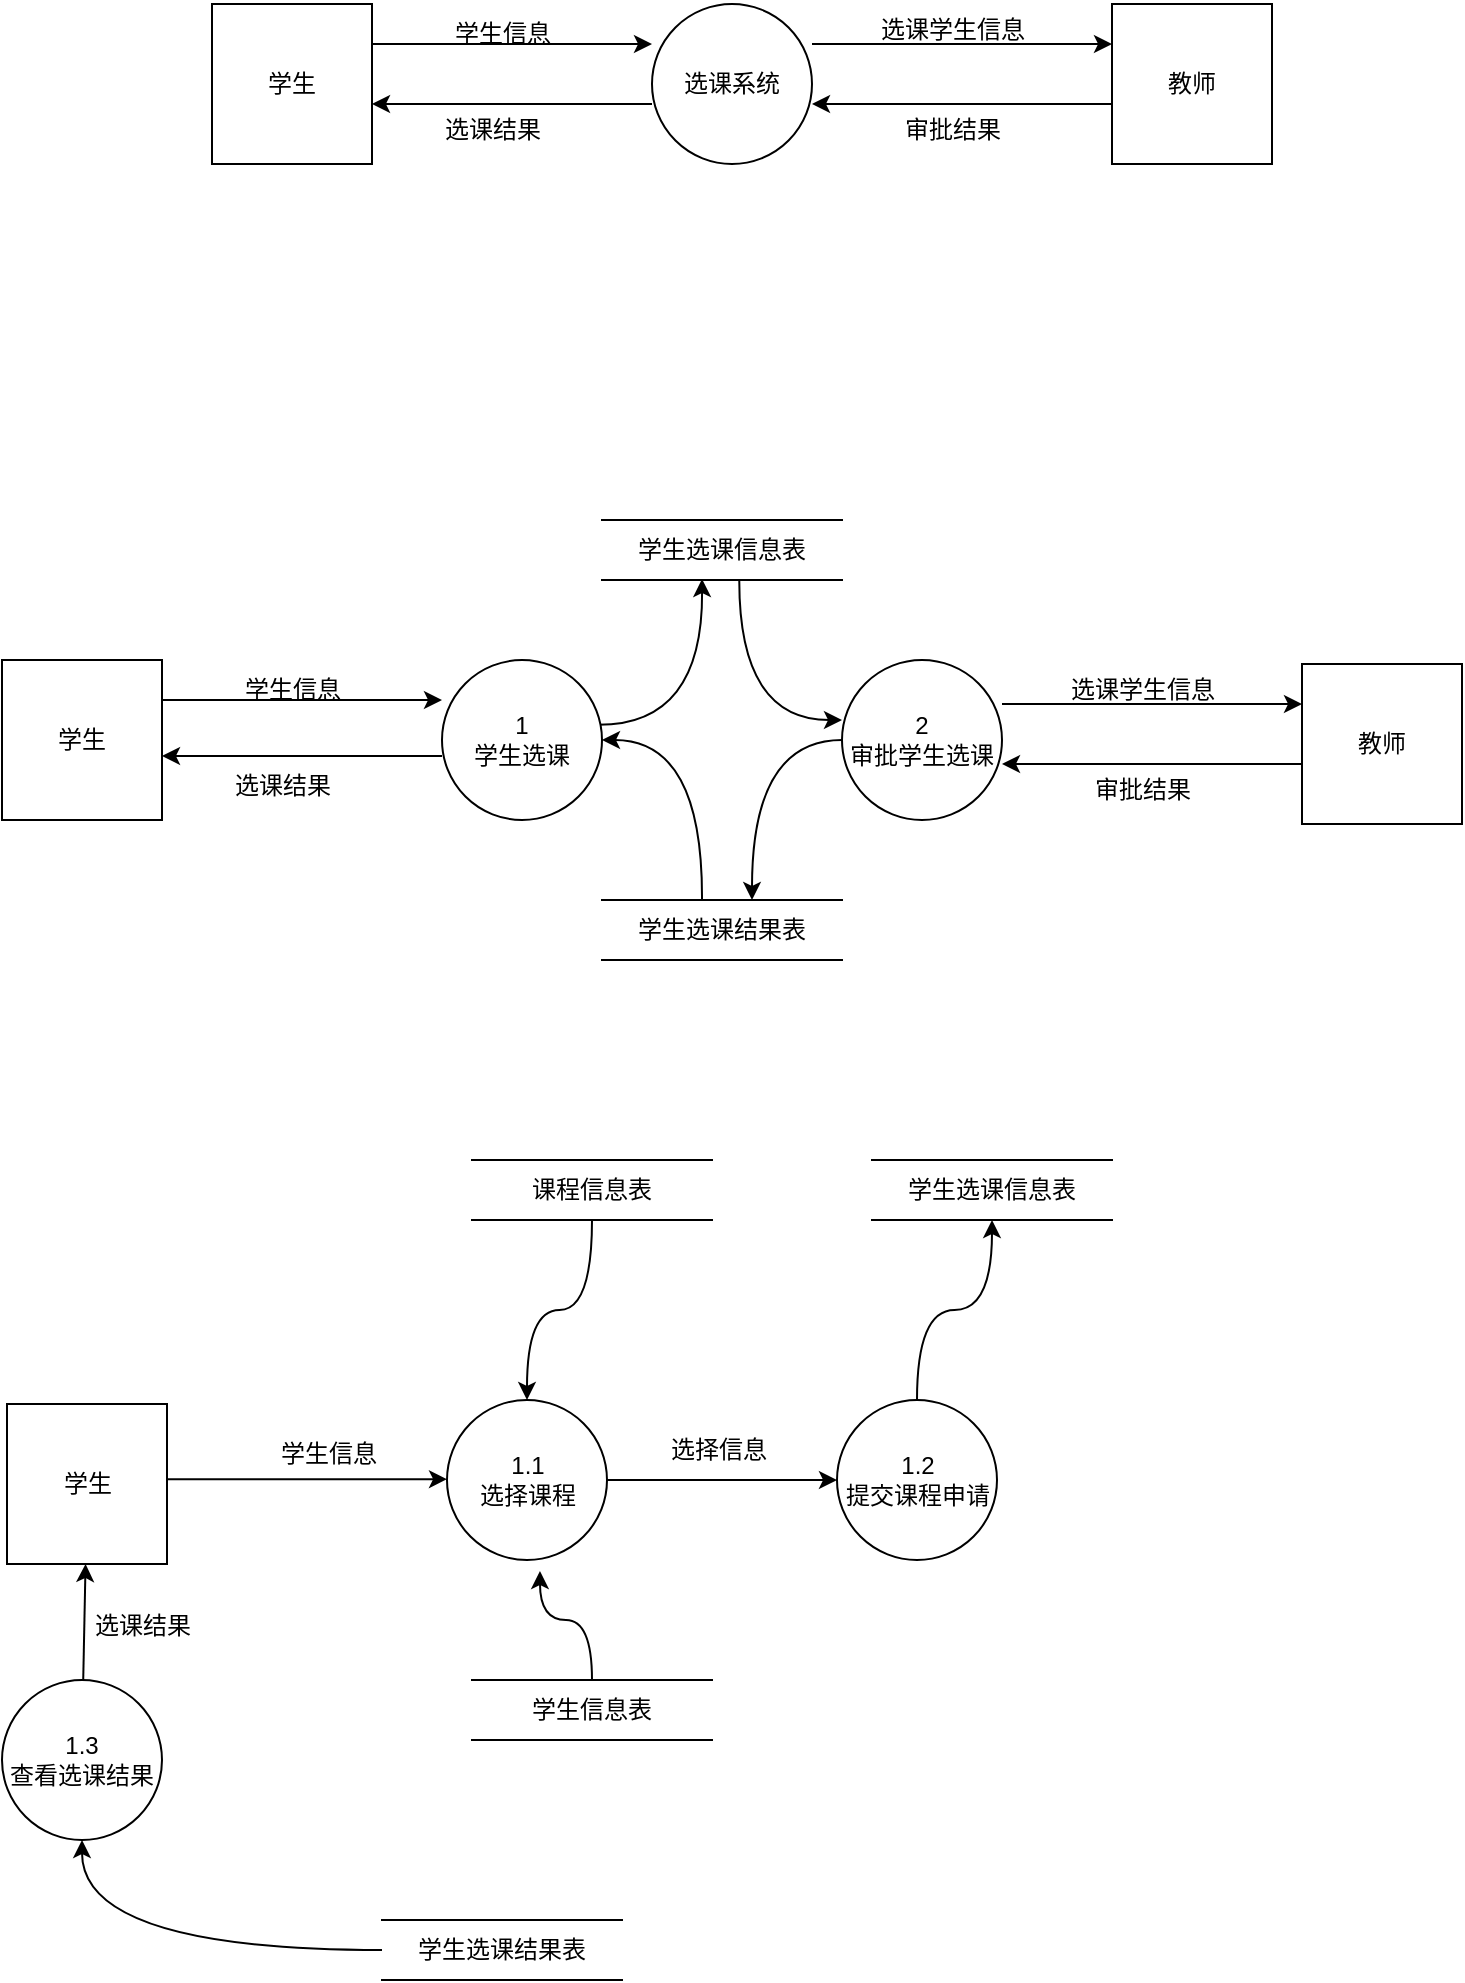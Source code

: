 <mxfile version="22.0.8" type="github">
  <diagram name="第 1 页" id="bhrM9HwYXpE_PtT0E1oA">
    <mxGraphModel dx="1178" dy="679" grid="1" gridSize="10" guides="1" tooltips="1" connect="1" arrows="1" fold="1" page="1" pageScale="1" pageWidth="3300" pageHeight="4681" math="0" shadow="0">
      <root>
        <mxCell id="0" />
        <mxCell id="1" parent="0" />
        <mxCell id="VghxDVPkOgiwjmBQBOrj-5" value="" style="edgeStyle=orthogonalEdgeStyle;rounded=0;orthogonalLoop=1;jettySize=auto;html=1;entryX=0;entryY=0.5;entryDx=0;entryDy=0;" parent="1" edge="1">
          <mxGeometry relative="1" as="geometry">
            <mxPoint x="490" y="242" as="targetPoint" />
            <mxPoint x="350" y="242" as="sourcePoint" />
          </mxGeometry>
        </mxCell>
        <mxCell id="VghxDVPkOgiwjmBQBOrj-2" value="学生" style="whiteSpace=wrap;html=1;aspect=fixed;" parent="1" vertex="1">
          <mxGeometry x="270" y="222" width="80" height="80" as="geometry" />
        </mxCell>
        <mxCell id="VghxDVPkOgiwjmBQBOrj-17" value="" style="edgeStyle=orthogonalEdgeStyle;rounded=0;orthogonalLoop=1;jettySize=auto;html=1;entryX=1;entryY=0.5;entryDx=0;entryDy=0;" parent="1" edge="1">
          <mxGeometry relative="1" as="geometry">
            <mxPoint x="570" y="272" as="targetPoint" />
            <mxPoint x="720" y="272" as="sourcePoint" />
          </mxGeometry>
        </mxCell>
        <mxCell id="VghxDVPkOgiwjmBQBOrj-3" value="教师" style="whiteSpace=wrap;html=1;aspect=fixed;" parent="1" vertex="1">
          <mxGeometry x="720" y="222" width="80" height="80" as="geometry" />
        </mxCell>
        <mxCell id="VghxDVPkOgiwjmBQBOrj-6" value="" style="edgeStyle=orthogonalEdgeStyle;rounded=0;orthogonalLoop=1;jettySize=auto;html=1;entryX=1;entryY=0.5;entryDx=0;entryDy=0;" parent="1" edge="1">
          <mxGeometry relative="1" as="geometry">
            <mxPoint x="350" y="272" as="targetPoint" />
            <mxPoint x="490" y="272" as="sourcePoint" />
          </mxGeometry>
        </mxCell>
        <mxCell id="VghxDVPkOgiwjmBQBOrj-14" value="" style="edgeStyle=orthogonalEdgeStyle;rounded=0;orthogonalLoop=1;jettySize=auto;html=1;entryX=0;entryY=0.5;entryDx=0;entryDy=0;" parent="1" edge="1">
          <mxGeometry relative="1" as="geometry">
            <mxPoint x="720" y="242" as="targetPoint" />
            <mxPoint x="570" y="242" as="sourcePoint" />
          </mxGeometry>
        </mxCell>
        <mxCell id="VghxDVPkOgiwjmBQBOrj-4" value="选课系统" style="ellipse;whiteSpace=wrap;html=1;aspect=fixed;" parent="1" vertex="1">
          <mxGeometry x="490" y="222" width="80" height="80" as="geometry" />
        </mxCell>
        <mxCell id="VghxDVPkOgiwjmBQBOrj-8" value="学生信息" style="text;html=1;align=center;verticalAlign=middle;resizable=0;points=[];autosize=1;strokeColor=none;fillColor=none;" parent="1" vertex="1">
          <mxGeometry x="380" y="222" width="70" height="30" as="geometry" />
        </mxCell>
        <mxCell id="VghxDVPkOgiwjmBQBOrj-13" value="选课结果" style="text;html=1;align=center;verticalAlign=middle;resizable=0;points=[];autosize=1;strokeColor=none;fillColor=none;" parent="1" vertex="1">
          <mxGeometry x="375" y="270" width="70" height="30" as="geometry" />
        </mxCell>
        <mxCell id="VghxDVPkOgiwjmBQBOrj-20" value="选课学生信息" style="text;html=1;align=center;verticalAlign=middle;resizable=0;points=[];autosize=1;strokeColor=none;fillColor=none;" parent="1" vertex="1">
          <mxGeometry x="590" y="220" width="100" height="30" as="geometry" />
        </mxCell>
        <mxCell id="VghxDVPkOgiwjmBQBOrj-22" value="审批结果" style="text;html=1;align=center;verticalAlign=middle;resizable=0;points=[];autosize=1;strokeColor=none;fillColor=none;" parent="1" vertex="1">
          <mxGeometry x="605" y="270" width="70" height="30" as="geometry" />
        </mxCell>
        <mxCell id="uJB7qTpU2BymNAm26fzi-1" value="" style="edgeStyle=orthogonalEdgeStyle;rounded=0;orthogonalLoop=1;jettySize=auto;html=1;entryX=0;entryY=0.5;entryDx=0;entryDy=0;" edge="1" parent="1">
          <mxGeometry relative="1" as="geometry">
            <mxPoint x="385" y="570" as="targetPoint" />
            <mxPoint x="245" y="570" as="sourcePoint" />
          </mxGeometry>
        </mxCell>
        <mxCell id="uJB7qTpU2BymNAm26fzi-2" value="学生" style="whiteSpace=wrap;html=1;aspect=fixed;" vertex="1" parent="1">
          <mxGeometry x="165" y="550" width="80" height="80" as="geometry" />
        </mxCell>
        <mxCell id="uJB7qTpU2BymNAm26fzi-3" value="" style="edgeStyle=orthogonalEdgeStyle;rounded=0;orthogonalLoop=1;jettySize=auto;html=1;entryX=1;entryY=0.5;entryDx=0;entryDy=0;" edge="1" parent="1">
          <mxGeometry relative="1" as="geometry">
            <mxPoint x="665" y="602" as="targetPoint" />
            <mxPoint x="815" y="602" as="sourcePoint" />
          </mxGeometry>
        </mxCell>
        <mxCell id="uJB7qTpU2BymNAm26fzi-4" value="教师" style="whiteSpace=wrap;html=1;aspect=fixed;" vertex="1" parent="1">
          <mxGeometry x="815" y="552" width="80" height="80" as="geometry" />
        </mxCell>
        <mxCell id="uJB7qTpU2BymNAm26fzi-6" value="" style="edgeStyle=orthogonalEdgeStyle;rounded=0;orthogonalLoop=1;jettySize=auto;html=1;entryX=0;entryY=0.5;entryDx=0;entryDy=0;" edge="1" parent="1">
          <mxGeometry relative="1" as="geometry">
            <mxPoint x="815" y="572" as="targetPoint" />
            <mxPoint x="665" y="572" as="sourcePoint" />
          </mxGeometry>
        </mxCell>
        <mxCell id="uJB7qTpU2BymNAm26fzi-8" value="学生信息" style="text;html=1;align=center;verticalAlign=middle;resizable=0;points=[];autosize=1;strokeColor=none;fillColor=none;" vertex="1" parent="1">
          <mxGeometry x="275" y="550" width="70" height="30" as="geometry" />
        </mxCell>
        <mxCell id="uJB7qTpU2BymNAm26fzi-9" value="选课结果" style="text;html=1;align=center;verticalAlign=middle;resizable=0;points=[];autosize=1;strokeColor=none;fillColor=none;" vertex="1" parent="1">
          <mxGeometry x="270" y="598" width="70" height="30" as="geometry" />
        </mxCell>
        <mxCell id="uJB7qTpU2BymNAm26fzi-10" value="选课学生信息" style="text;html=1;align=center;verticalAlign=middle;resizable=0;points=[];autosize=1;strokeColor=none;fillColor=none;" vertex="1" parent="1">
          <mxGeometry x="685" y="550" width="100" height="30" as="geometry" />
        </mxCell>
        <mxCell id="uJB7qTpU2BymNAm26fzi-11" value="审批结果" style="text;html=1;align=center;verticalAlign=middle;resizable=0;points=[];autosize=1;strokeColor=none;fillColor=none;" vertex="1" parent="1">
          <mxGeometry x="700" y="600" width="70" height="30" as="geometry" />
        </mxCell>
        <mxCell id="uJB7qTpU2BymNAm26fzi-22" value="" style="edgeStyle=orthogonalEdgeStyle;rounded=0;orthogonalLoop=1;jettySize=auto;html=1;curved=1;exitX=0.978;exitY=0.405;exitDx=0;exitDy=0;exitPerimeter=0;" edge="1" parent="1" source="uJB7qTpU2BymNAm26fzi-12">
          <mxGeometry relative="1" as="geometry">
            <mxPoint x="515" y="509.5" as="targetPoint" />
            <mxPoint x="475" y="579.5" as="sourcePoint" />
          </mxGeometry>
        </mxCell>
        <mxCell id="uJB7qTpU2BymNAm26fzi-27" value="" style="edgeStyle=orthogonalEdgeStyle;rounded=0;orthogonalLoop=1;jettySize=auto;html=1;curved=1;endArrow=none;endFill=0;startArrow=classic;startFill=1;" edge="1" parent="1" source="uJB7qTpU2BymNAm26fzi-12">
          <mxGeometry relative="1" as="geometry">
            <mxPoint x="515" y="670" as="targetPoint" />
          </mxGeometry>
        </mxCell>
        <mxCell id="uJB7qTpU2BymNAm26fzi-12" value="1&lt;br&gt;学生选课" style="ellipse;whiteSpace=wrap;html=1;aspect=fixed;" vertex="1" parent="1">
          <mxGeometry x="385" y="550" width="80" height="80" as="geometry" />
        </mxCell>
        <mxCell id="uJB7qTpU2BymNAm26fzi-23" value="" style="edgeStyle=orthogonalEdgeStyle;rounded=0;orthogonalLoop=1;jettySize=auto;html=1;startArrow=classic;startFill=1;endArrow=none;endFill=0;curved=1;entryX=0.572;entryY=1.013;entryDx=0;entryDy=0;entryPerimeter=0;" edge="1" parent="1" target="uJB7qTpU2BymNAm26fzi-17">
          <mxGeometry relative="1" as="geometry">
            <mxPoint x="535" y="530" as="targetPoint" />
            <mxPoint x="585" y="580" as="sourcePoint" />
            <Array as="points">
              <mxPoint x="534" y="580" />
            </Array>
          </mxGeometry>
        </mxCell>
        <mxCell id="uJB7qTpU2BymNAm26fzi-25" value="" style="edgeStyle=orthogonalEdgeStyle;rounded=0;orthogonalLoop=1;jettySize=auto;html=1;entryX=0.625;entryY=0;entryDx=0;entryDy=0;entryPerimeter=0;exitX=0;exitY=0.5;exitDx=0;exitDy=0;curved=1;" edge="1" parent="1" source="uJB7qTpU2BymNAm26fzi-13" target="uJB7qTpU2BymNAm26fzi-18">
          <mxGeometry relative="1" as="geometry">
            <mxPoint x="505" y="590" as="targetPoint" />
          </mxGeometry>
        </mxCell>
        <mxCell id="uJB7qTpU2BymNAm26fzi-13" value="2&lt;br&gt;审批学生选课" style="ellipse;whiteSpace=wrap;html=1;aspect=fixed;" vertex="1" parent="1">
          <mxGeometry x="585" y="550" width="80" height="80" as="geometry" />
        </mxCell>
        <mxCell id="uJB7qTpU2BymNAm26fzi-15" value="" style="edgeStyle=orthogonalEdgeStyle;rounded=0;orthogonalLoop=1;jettySize=auto;html=1;entryX=1;entryY=0.5;entryDx=0;entryDy=0;" edge="1" parent="1">
          <mxGeometry relative="1" as="geometry">
            <mxPoint x="245" y="598" as="targetPoint" />
            <mxPoint x="385" y="598" as="sourcePoint" />
          </mxGeometry>
        </mxCell>
        <mxCell id="uJB7qTpU2BymNAm26fzi-17" value="学生选课信息表" style="shape=partialRectangle;whiteSpace=wrap;html=1;left=0;right=0;fillColor=none;" vertex="1" parent="1">
          <mxGeometry x="465" y="480" width="120" height="30" as="geometry" />
        </mxCell>
        <mxCell id="uJB7qTpU2BymNAm26fzi-18" value="学生选课结果表" style="shape=partialRectangle;whiteSpace=wrap;html=1;left=0;right=0;fillColor=none;" vertex="1" parent="1">
          <mxGeometry x="465" y="670" width="120" height="30" as="geometry" />
        </mxCell>
        <mxCell id="uJB7qTpU2BymNAm26fzi-31" value="" style="edgeStyle=orthogonalEdgeStyle;rounded=0;orthogonalLoop=1;jettySize=auto;html=1;entryX=0;entryY=0.5;entryDx=0;entryDy=0;" edge="1" parent="1">
          <mxGeometry relative="1" as="geometry">
            <mxPoint x="387.5" y="959.57" as="targetPoint" />
            <mxPoint x="247.5" y="959.57" as="sourcePoint" />
          </mxGeometry>
        </mxCell>
        <mxCell id="uJB7qTpU2BymNAm26fzi-32" value="学生" style="whiteSpace=wrap;html=1;aspect=fixed;" vertex="1" parent="1">
          <mxGeometry x="167.5" y="922" width="80" height="80" as="geometry" />
        </mxCell>
        <mxCell id="uJB7qTpU2BymNAm26fzi-33" value="学生信息" style="text;html=1;align=center;verticalAlign=middle;resizable=0;points=[];autosize=1;strokeColor=none;fillColor=none;" vertex="1" parent="1">
          <mxGeometry x="292.5" y="932" width="70" height="30" as="geometry" />
        </mxCell>
        <mxCell id="uJB7qTpU2BymNAm26fzi-38" value="" style="edgeStyle=orthogonalEdgeStyle;rounded=0;orthogonalLoop=1;jettySize=auto;html=1;" edge="1" parent="1" source="uJB7qTpU2BymNAm26fzi-36" target="uJB7qTpU2BymNAm26fzi-37">
          <mxGeometry relative="1" as="geometry" />
        </mxCell>
        <mxCell id="uJB7qTpU2BymNAm26fzi-36" value="1.1&lt;br&gt;选择课程" style="ellipse;whiteSpace=wrap;html=1;aspect=fixed;" vertex="1" parent="1">
          <mxGeometry x="387.5" y="920" width="80" height="80" as="geometry" />
        </mxCell>
        <mxCell id="uJB7qTpU2BymNAm26fzi-49" value="" style="edgeStyle=orthogonalEdgeStyle;rounded=0;orthogonalLoop=1;jettySize=auto;html=1;curved=1;" edge="1" parent="1" source="uJB7qTpU2BymNAm26fzi-37" target="uJB7qTpU2BymNAm26fzi-40">
          <mxGeometry relative="1" as="geometry" />
        </mxCell>
        <mxCell id="uJB7qTpU2BymNAm26fzi-37" value="1.2&lt;br&gt;提交课程申请" style="ellipse;whiteSpace=wrap;html=1;aspect=fixed;" vertex="1" parent="1">
          <mxGeometry x="582.5" y="920" width="80" height="80" as="geometry" />
        </mxCell>
        <mxCell id="uJB7qTpU2BymNAm26fzi-39" value="选择信息" style="text;html=1;align=center;verticalAlign=middle;resizable=0;points=[];autosize=1;strokeColor=none;fillColor=none;" vertex="1" parent="1">
          <mxGeometry x="487.5" y="930" width="70" height="30" as="geometry" />
        </mxCell>
        <mxCell id="uJB7qTpU2BymNAm26fzi-40" value="学生选课信息表" style="shape=partialRectangle;whiteSpace=wrap;html=1;left=0;right=0;fillColor=none;" vertex="1" parent="1">
          <mxGeometry x="600" y="800" width="120" height="30" as="geometry" />
        </mxCell>
        <mxCell id="uJB7qTpU2BymNAm26fzi-45" value="" style="rounded=0;orthogonalLoop=1;jettySize=auto;html=1;" edge="1" parent="1" source="uJB7qTpU2BymNAm26fzi-41" target="uJB7qTpU2BymNAm26fzi-32">
          <mxGeometry relative="1" as="geometry" />
        </mxCell>
        <mxCell id="uJB7qTpU2BymNAm26fzi-41" value="1.3&lt;br&gt;查看选课结果" style="ellipse;whiteSpace=wrap;html=1;aspect=fixed;" vertex="1" parent="1">
          <mxGeometry x="165" y="1060" width="80" height="80" as="geometry" />
        </mxCell>
        <mxCell id="uJB7qTpU2BymNAm26fzi-44" value="" style="edgeStyle=orthogonalEdgeStyle;rounded=0;orthogonalLoop=1;jettySize=auto;html=1;entryX=0.5;entryY=1;entryDx=0;entryDy=0;curved=1;" edge="1" parent="1" source="uJB7qTpU2BymNAm26fzi-43" target="uJB7qTpU2BymNAm26fzi-41">
          <mxGeometry relative="1" as="geometry">
            <mxPoint x="415" y="1100" as="targetPoint" />
          </mxGeometry>
        </mxCell>
        <mxCell id="uJB7qTpU2BymNAm26fzi-43" value="学生选课结果表" style="shape=partialRectangle;whiteSpace=wrap;html=1;left=0;right=0;fillColor=none;" vertex="1" parent="1">
          <mxGeometry x="355" y="1180" width="120" height="30" as="geometry" />
        </mxCell>
        <mxCell id="uJB7qTpU2BymNAm26fzi-46" value="选课结果" style="text;html=1;align=center;verticalAlign=middle;resizable=0;points=[];autosize=1;strokeColor=none;fillColor=none;" vertex="1" parent="1">
          <mxGeometry x="200" y="1018" width="70" height="30" as="geometry" />
        </mxCell>
        <mxCell id="uJB7qTpU2BymNAm26fzi-48" value="" style="edgeStyle=orthogonalEdgeStyle;rounded=0;orthogonalLoop=1;jettySize=auto;html=1;entryX=0.5;entryY=0;entryDx=0;entryDy=0;curved=1;" edge="1" parent="1" source="uJB7qTpU2BymNAm26fzi-47" target="uJB7qTpU2BymNAm26fzi-36">
          <mxGeometry relative="1" as="geometry" />
        </mxCell>
        <mxCell id="uJB7qTpU2BymNAm26fzi-47" value="课程信息表" style="shape=partialRectangle;whiteSpace=wrap;html=1;left=0;right=0;fillColor=none;" vertex="1" parent="1">
          <mxGeometry x="400" y="800" width="120" height="30" as="geometry" />
        </mxCell>
        <mxCell id="uJB7qTpU2BymNAm26fzi-51" value="" style="edgeStyle=orthogonalEdgeStyle;rounded=0;orthogonalLoop=1;jettySize=auto;html=1;entryX=0.581;entryY=1.069;entryDx=0;entryDy=0;entryPerimeter=0;curved=1;" edge="1" parent="1" source="uJB7qTpU2BymNAm26fzi-50" target="uJB7qTpU2BymNAm26fzi-36">
          <mxGeometry relative="1" as="geometry" />
        </mxCell>
        <mxCell id="uJB7qTpU2BymNAm26fzi-50" value="学生信息表" style="shape=partialRectangle;whiteSpace=wrap;html=1;left=0;right=0;fillColor=none;" vertex="1" parent="1">
          <mxGeometry x="400" y="1060" width="120" height="30" as="geometry" />
        </mxCell>
      </root>
    </mxGraphModel>
  </diagram>
</mxfile>
